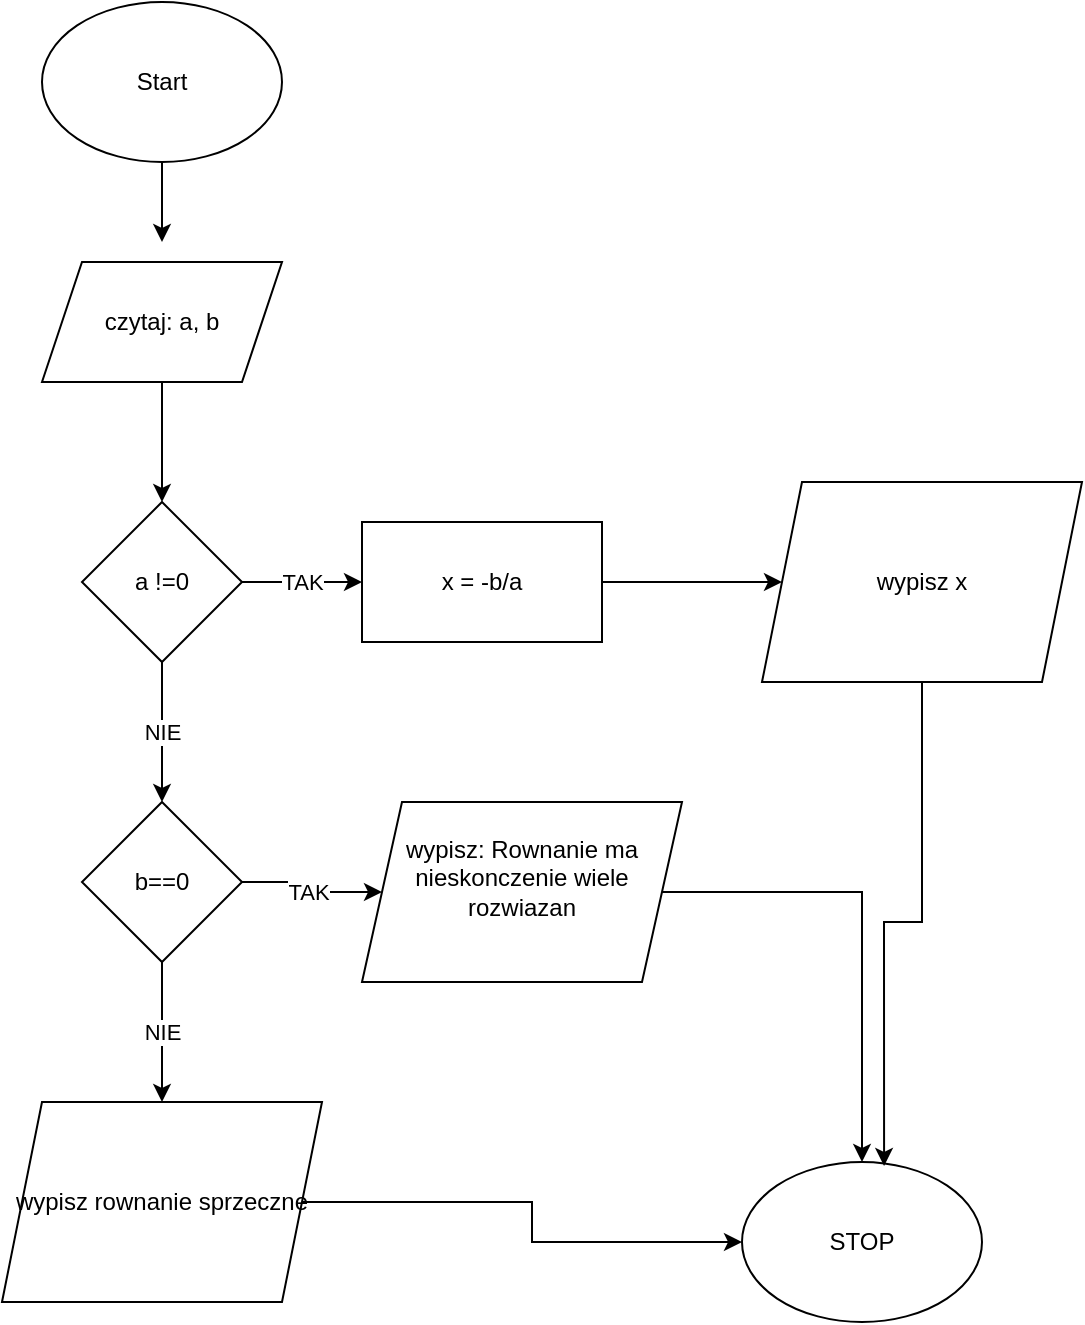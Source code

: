 <mxfile version="24.8.0">
  <diagram name="Page-1" id="p5XJKrXcuo0vuSfV6m7-">
    <mxGraphModel dx="661" dy="935" grid="1" gridSize="10" guides="1" tooltips="1" connect="1" arrows="1" fold="1" page="1" pageScale="1" pageWidth="827" pageHeight="1169" math="0" shadow="0">
      <root>
        <mxCell id="0" />
        <mxCell id="1" parent="0" />
        <mxCell id="urYJuttuOxQp-yrirRFU-1" value="Start" style="ellipse;whiteSpace=wrap;html=1;" vertex="1" parent="1">
          <mxGeometry x="120" y="150" width="120" height="80" as="geometry" />
        </mxCell>
        <mxCell id="urYJuttuOxQp-yrirRFU-5" value="" style="edgeStyle=orthogonalEdgeStyle;rounded=0;orthogonalLoop=1;jettySize=auto;html=1;" edge="1" parent="1" source="urYJuttuOxQp-yrirRFU-2" target="urYJuttuOxQp-yrirRFU-4">
          <mxGeometry relative="1" as="geometry" />
        </mxCell>
        <mxCell id="urYJuttuOxQp-yrirRFU-2" value="czytaj: a, b" style="shape=parallelogram;perimeter=parallelogramPerimeter;whiteSpace=wrap;html=1;fixedSize=1;" vertex="1" parent="1">
          <mxGeometry x="120" y="280" width="120" height="60" as="geometry" />
        </mxCell>
        <mxCell id="urYJuttuOxQp-yrirRFU-3" value="" style="endArrow=classic;html=1;rounded=0;exitX=0.5;exitY=1;exitDx=0;exitDy=0;" edge="1" parent="1" source="urYJuttuOxQp-yrirRFU-1">
          <mxGeometry width="50" height="50" relative="1" as="geometry">
            <mxPoint x="180" y="250" as="sourcePoint" />
            <mxPoint x="180" y="270" as="targetPoint" />
          </mxGeometry>
        </mxCell>
        <mxCell id="urYJuttuOxQp-yrirRFU-8" value="TAK" style="edgeStyle=orthogonalEdgeStyle;rounded=0;orthogonalLoop=1;jettySize=auto;html=1;" edge="1" parent="1" source="urYJuttuOxQp-yrirRFU-4" target="urYJuttuOxQp-yrirRFU-7">
          <mxGeometry relative="1" as="geometry" />
        </mxCell>
        <mxCell id="urYJuttuOxQp-yrirRFU-12" value="NIE" style="edgeStyle=orthogonalEdgeStyle;rounded=0;orthogonalLoop=1;jettySize=auto;html=1;" edge="1" parent="1" source="urYJuttuOxQp-yrirRFU-4" target="urYJuttuOxQp-yrirRFU-11">
          <mxGeometry relative="1" as="geometry" />
        </mxCell>
        <mxCell id="urYJuttuOxQp-yrirRFU-4" value="a !=0" style="rhombus;whiteSpace=wrap;html=1;" vertex="1" parent="1">
          <mxGeometry x="140" y="400" width="80" height="80" as="geometry" />
        </mxCell>
        <mxCell id="urYJuttuOxQp-yrirRFU-10" value="" style="edgeStyle=orthogonalEdgeStyle;rounded=0;orthogonalLoop=1;jettySize=auto;html=1;" edge="1" parent="1" source="urYJuttuOxQp-yrirRFU-7" target="urYJuttuOxQp-yrirRFU-9">
          <mxGeometry relative="1" as="geometry" />
        </mxCell>
        <mxCell id="urYJuttuOxQp-yrirRFU-7" value="x = -b/a" style="whiteSpace=wrap;html=1;" vertex="1" parent="1">
          <mxGeometry x="280" y="410" width="120" height="60" as="geometry" />
        </mxCell>
        <mxCell id="urYJuttuOxQp-yrirRFU-9" value="wypisz x" style="shape=parallelogram;perimeter=parallelogramPerimeter;whiteSpace=wrap;html=1;fixedSize=1;" vertex="1" parent="1">
          <mxGeometry x="480" y="390" width="160" height="100" as="geometry" />
        </mxCell>
        <mxCell id="urYJuttuOxQp-yrirRFU-14" value="TAK" style="edgeStyle=orthogonalEdgeStyle;rounded=0;orthogonalLoop=1;jettySize=auto;html=1;exitX=1;exitY=0.5;exitDx=0;exitDy=0;entryX=0;entryY=0.5;entryDx=0;entryDy=0;" edge="1" parent="1" source="urYJuttuOxQp-yrirRFU-11" target="urYJuttuOxQp-yrirRFU-13">
          <mxGeometry relative="1" as="geometry" />
        </mxCell>
        <mxCell id="urYJuttuOxQp-yrirRFU-16" value="NIE" style="edgeStyle=orthogonalEdgeStyle;rounded=0;orthogonalLoop=1;jettySize=auto;html=1;" edge="1" parent="1" source="urYJuttuOxQp-yrirRFU-11" target="urYJuttuOxQp-yrirRFU-15">
          <mxGeometry relative="1" as="geometry" />
        </mxCell>
        <mxCell id="urYJuttuOxQp-yrirRFU-11" value="b==0" style="rhombus;whiteSpace=wrap;html=1;" vertex="1" parent="1">
          <mxGeometry x="140" y="550" width="80" height="80" as="geometry" />
        </mxCell>
        <mxCell id="urYJuttuOxQp-yrirRFU-19" style="edgeStyle=orthogonalEdgeStyle;rounded=0;orthogonalLoop=1;jettySize=auto;html=1;exitX=1;exitY=0.5;exitDx=0;exitDy=0;entryX=0.5;entryY=0;entryDx=0;entryDy=0;" edge="1" parent="1" source="urYJuttuOxQp-yrirRFU-13" target="urYJuttuOxQp-yrirRFU-17">
          <mxGeometry relative="1" as="geometry" />
        </mxCell>
        <mxCell id="urYJuttuOxQp-yrirRFU-13" value="wypisz: Rownanie ma nieskonczenie wiele rozwiazan&lt;div&gt;&lt;br&gt;&lt;/div&gt;" style="shape=parallelogram;perimeter=parallelogramPerimeter;whiteSpace=wrap;html=1;fixedSize=1;" vertex="1" parent="1">
          <mxGeometry x="280" y="550" width="160" height="90" as="geometry" />
        </mxCell>
        <mxCell id="urYJuttuOxQp-yrirRFU-18" style="edgeStyle=orthogonalEdgeStyle;rounded=0;orthogonalLoop=1;jettySize=auto;html=1;exitX=1;exitY=0.5;exitDx=0;exitDy=0;" edge="1" parent="1" source="urYJuttuOxQp-yrirRFU-15" target="urYJuttuOxQp-yrirRFU-17">
          <mxGeometry relative="1" as="geometry" />
        </mxCell>
        <mxCell id="urYJuttuOxQp-yrirRFU-15" value="wypisz rownanie sprzeczne" style="shape=parallelogram;perimeter=parallelogramPerimeter;whiteSpace=wrap;html=1;fixedSize=1;" vertex="1" parent="1">
          <mxGeometry x="100" y="700" width="160" height="100" as="geometry" />
        </mxCell>
        <mxCell id="urYJuttuOxQp-yrirRFU-17" value="STOP" style="ellipse;whiteSpace=wrap;html=1;" vertex="1" parent="1">
          <mxGeometry x="470" y="730" width="120" height="80" as="geometry" />
        </mxCell>
        <mxCell id="urYJuttuOxQp-yrirRFU-20" style="edgeStyle=orthogonalEdgeStyle;rounded=0;orthogonalLoop=1;jettySize=auto;html=1;exitX=0.5;exitY=1;exitDx=0;exitDy=0;entryX=0.592;entryY=0.025;entryDx=0;entryDy=0;entryPerimeter=0;" edge="1" parent="1" source="urYJuttuOxQp-yrirRFU-9" target="urYJuttuOxQp-yrirRFU-17">
          <mxGeometry relative="1" as="geometry" />
        </mxCell>
      </root>
    </mxGraphModel>
  </diagram>
</mxfile>

